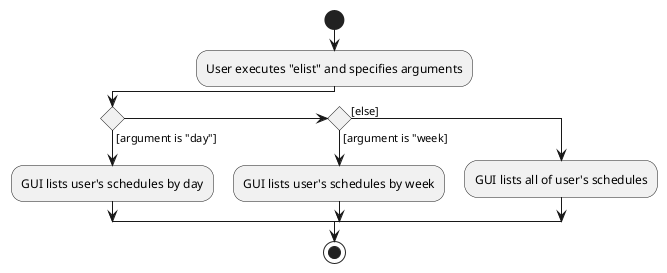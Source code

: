 @startuml
start
:User executes "elist" and specifies arguments;

'Since the beta syntax does not support placing the condition outside the
'diamond we place it as the true branch instead.

if () then ([argument is "day"])
    :GUI lists user's schedules by day;
elseif () then ([argument is "week])
    :GUI lists user's schedules by week;
else ([else])
    :GUI lists all of user's schedules;
endif
stop
@enduml
